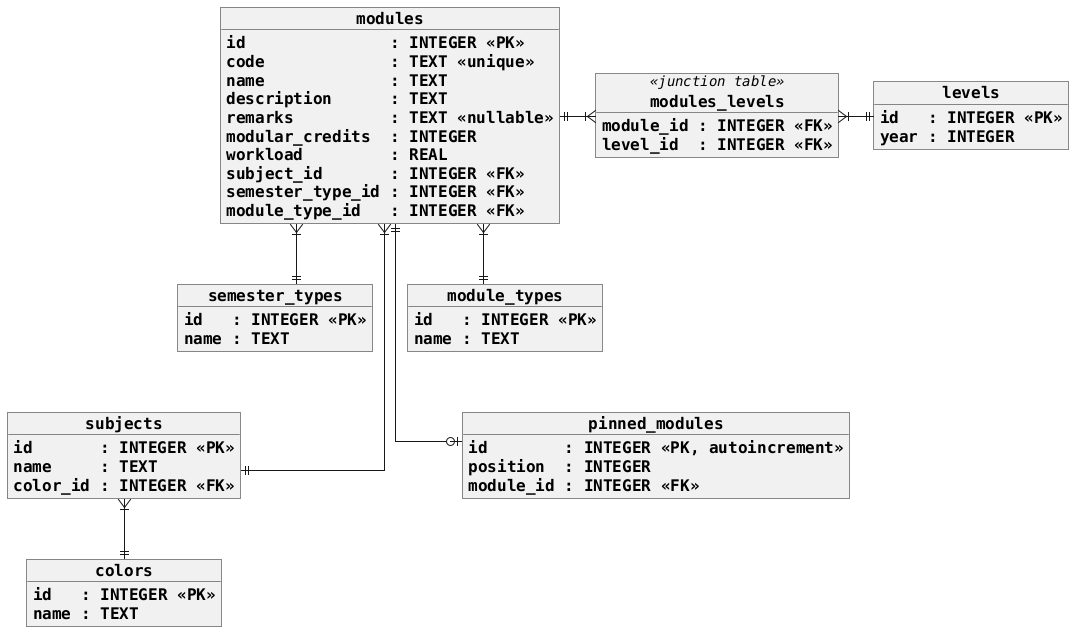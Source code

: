 @startuml

skinparam objectFontName Monospaced
skinparam objectAttributeFontName Monospaced
skinparam objectStereotypeFontName Monospaced

skinparam objectAttributeFontSize 16
skinparam objectFontSize 16
skinparam objectStereotypeFontSize 14

skinparam objectFontStyle bold

skinparam linetype ortho
skinparam shadowing false

object modules {
	id               : INTEGER <<PK>>
	code             : TEXT <<unique>>
	name             : TEXT
	description      : TEXT
	remarks          : TEXT <<nullable>>
	modular_credits  : INTEGER
	workload         : REAL
	subject_id       : INTEGER <<FK>>
	semester_type_id : INTEGER <<FK>>
	module_type_id   : INTEGER <<FK>>
}

object subjects {
	id       : INTEGER <<PK>>
	name     : TEXT
	color_id : INTEGER <<FK>>
}

object colors {
	id   : INTEGER <<PK>>
	name : TEXT
}

object semester_types {
	id   : INTEGER <<PK>>
	name : TEXT
}

object levels {
	id   : INTEGER <<PK>>
	year : INTEGER
}

object modules_levels <<junction table>> {
	module_id : INTEGER <<FK>>
	level_id  : INTEGER <<FK>>
}

object module_types {
	id   : INTEGER <<PK>>
	name : TEXT
}

object pinned_modules {
	id        : INTEGER <<PK, autoincrement>>
	position  : INTEGER
	module_id : INTEGER <<FK>>
}

modules }|---|| subjects
subjects }|--|| colors
modules }|--|| semester_types
modules ||-|{ modules_levels
modules_levels }|-|| levels
modules }|--|| module_types
modules ||---o| pinned_modules

'object prerequisites <<self junction table>> {
'	dependent_module_id    : INTEGER <<FK>>
'	prerequisite_module_id : INTEGER <<FK>>
'}
'
'object corequisites <<self junction table>> {
'	dependent_module_id   : INTEGER <<FK>>
'	corequisite_module_id : INTEGER <<FK>>
'}
'
'object preclusions <<self junction table>> {
'	precluder_module_id : INTEGER <<FK>>
'	precluded_module_id : INTEGER <<FK>>
'}
'
'modules ||--|{ prerequisites
'prerequisites }|--|| modules
'modules ||--|{ corequisites
'corequisites }|--|| modules
'modules ||--|{ preclusions
'preclusions }|--|| modules

@enduml

